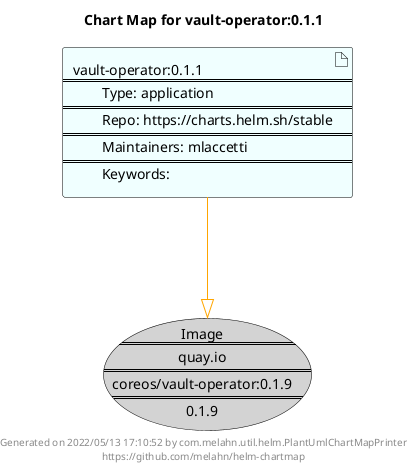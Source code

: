 @startuml
skinparam linetype ortho
skinparam backgroundColor white
skinparam usecaseBorderColor black
skinparam usecaseArrowColor LightSlateGray
skinparam artifactBorderColor black
skinparam artifactArrowColor LightSlateGray

title Chart Map for vault-operator:0.1.1

'There is one referenced Helm Chart
artifact "vault-operator:0.1.1\n====\n\tType: application\n====\n\tRepo: https://charts.helm.sh/stable\n====\n\tMaintainers: mlaccetti\n====\n\tKeywords: " as vault_operator_0_1_1 #Azure

'There is one referenced Docker Image
usecase "Image\n====\nquay.io\n====\ncoreos/vault-operator:0.1.9\n====\n0.1.9" as quay_io_coreos_vault_operator_0_1_9 #LightGray

'Chart Dependencies
vault_operator_0_1_1--[#orange]-|>quay_io_coreos_vault_operator_0_1_9

center footer Generated on 2022/05/13 17:10:52 by com.melahn.util.helm.PlantUmlChartMapPrinter\nhttps://github.com/melahn/helm-chartmap
@enduml
